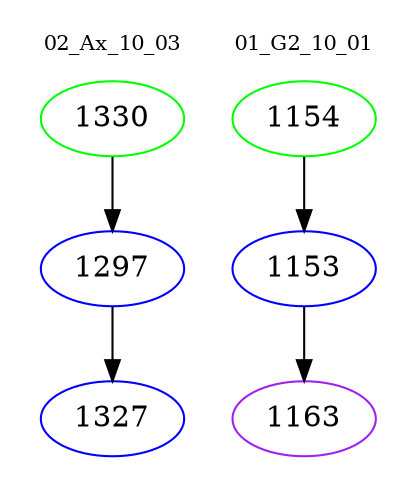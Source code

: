 digraph{
subgraph cluster_0 {
color = white
label = "02_Ax_10_03";
fontsize=10;
T0_1330 [label="1330", color="green"]
T0_1330 -> T0_1297 [color="black"]
T0_1297 [label="1297", color="blue"]
T0_1297 -> T0_1327 [color="black"]
T0_1327 [label="1327", color="blue"]
}
subgraph cluster_1 {
color = white
label = "01_G2_10_01";
fontsize=10;
T1_1154 [label="1154", color="green"]
T1_1154 -> T1_1153 [color="black"]
T1_1153 [label="1153", color="blue"]
T1_1153 -> T1_1163 [color="black"]
T1_1163 [label="1163", color="purple"]
}
}
